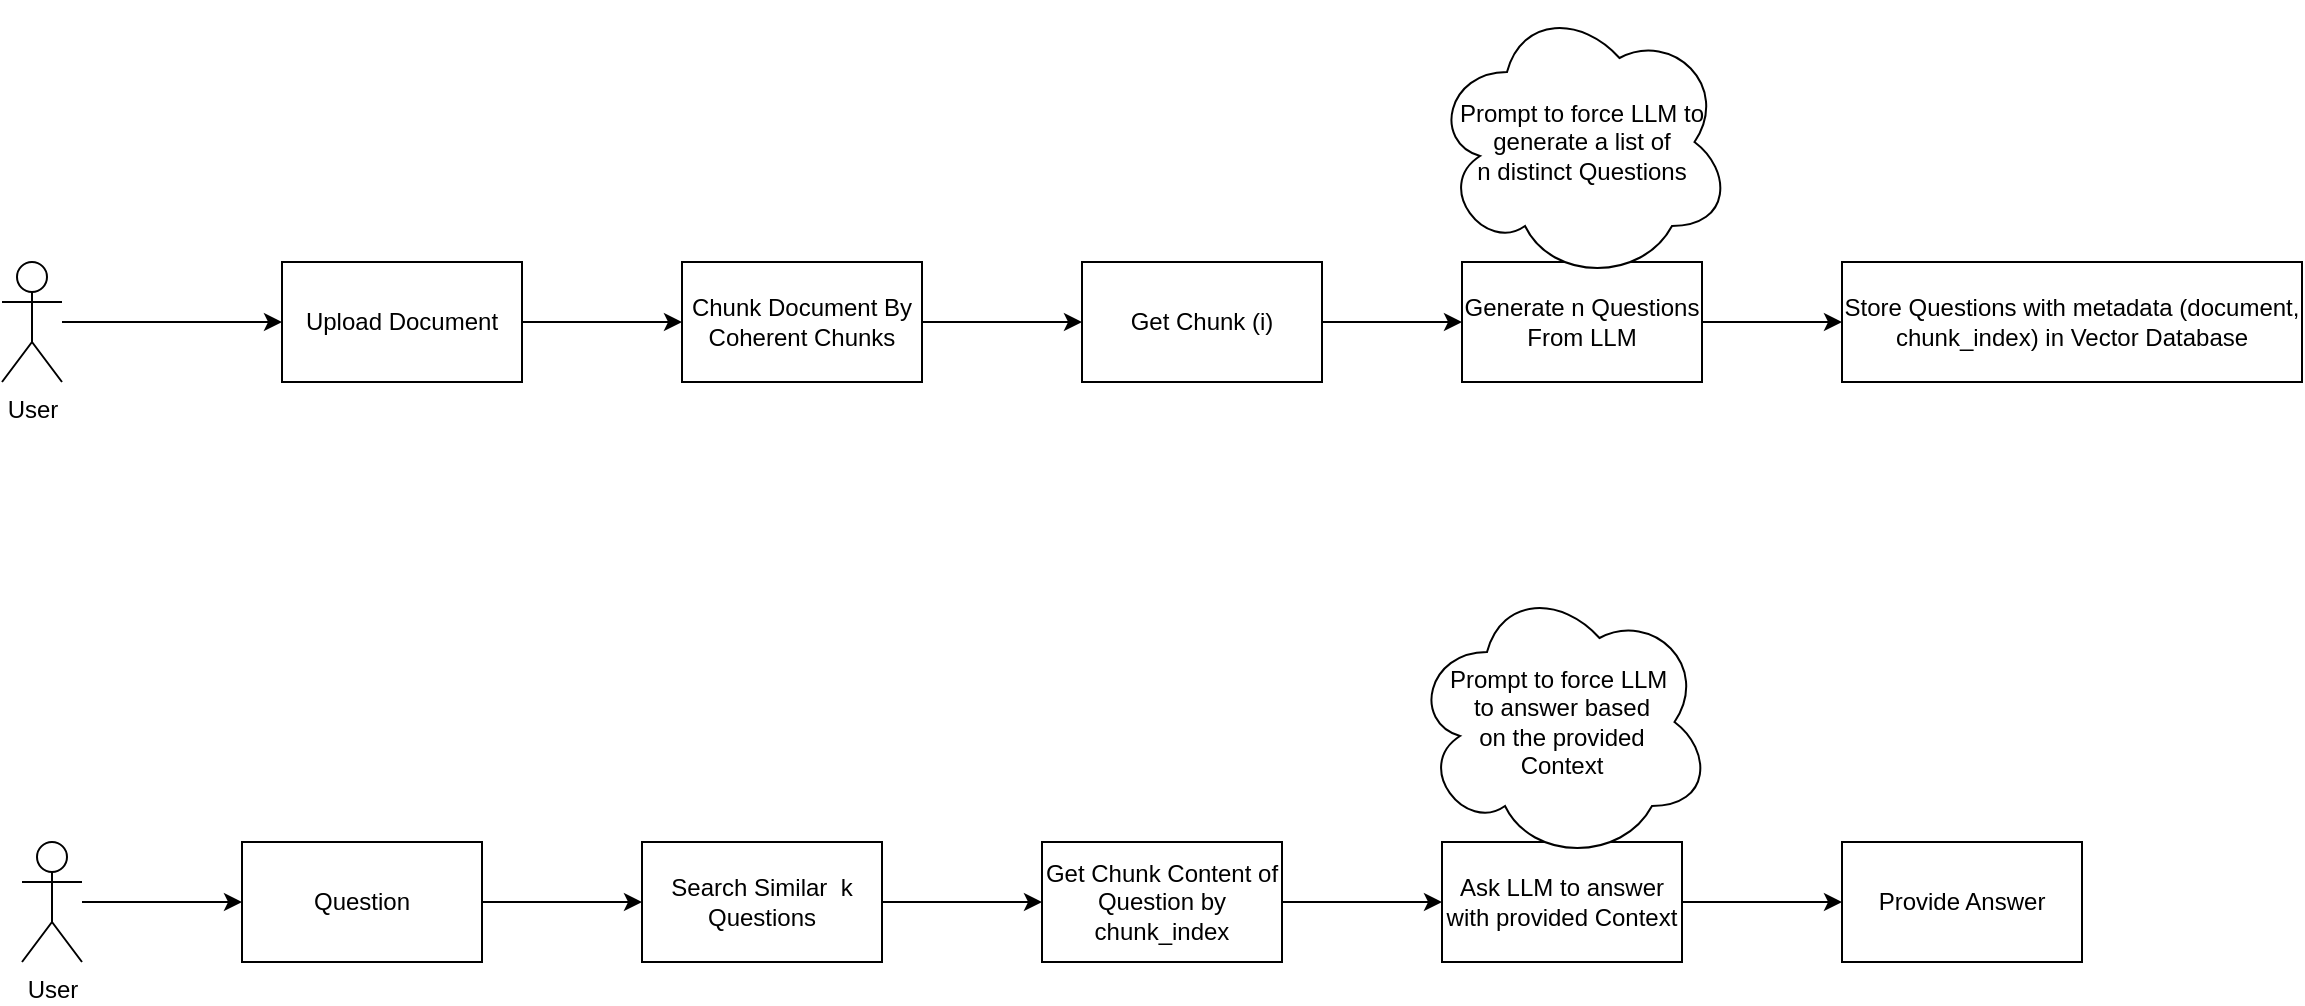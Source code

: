 <mxfile version="22.1.2" type="device">
  <diagram name="Page-1" id="2C6d-gQ309qO4pD7PwTt">
    <mxGraphModel dx="2309" dy="878" grid="1" gridSize="10" guides="1" tooltips="1" connect="1" arrows="1" fold="1" page="1" pageScale="1" pageWidth="827" pageHeight="1169" math="0" shadow="0">
      <root>
        <mxCell id="0" />
        <mxCell id="1" parent="0" />
        <mxCell id="cjCvPyRAgnISaWsA7HMy-3" value="" style="edgeStyle=orthogonalEdgeStyle;rounded=0;orthogonalLoop=1;jettySize=auto;html=1;" edge="1" parent="1" source="cjCvPyRAgnISaWsA7HMy-1" target="cjCvPyRAgnISaWsA7HMy-2">
          <mxGeometry relative="1" as="geometry" />
        </mxCell>
        <mxCell id="cjCvPyRAgnISaWsA7HMy-1" value="Upload Document" style="rounded=0;whiteSpace=wrap;html=1;" vertex="1" parent="1">
          <mxGeometry x="-110" y="190" width="120" height="60" as="geometry" />
        </mxCell>
        <mxCell id="cjCvPyRAgnISaWsA7HMy-5" value="" style="edgeStyle=orthogonalEdgeStyle;rounded=0;orthogonalLoop=1;jettySize=auto;html=1;" edge="1" parent="1" source="cjCvPyRAgnISaWsA7HMy-2" target="cjCvPyRAgnISaWsA7HMy-4">
          <mxGeometry relative="1" as="geometry" />
        </mxCell>
        <mxCell id="cjCvPyRAgnISaWsA7HMy-2" value="Chunk Document By Coherent Chunks" style="whiteSpace=wrap;html=1;rounded=0;" vertex="1" parent="1">
          <mxGeometry x="90" y="190" width="120" height="60" as="geometry" />
        </mxCell>
        <mxCell id="cjCvPyRAgnISaWsA7HMy-7" value="" style="edgeStyle=orthogonalEdgeStyle;rounded=0;orthogonalLoop=1;jettySize=auto;html=1;" edge="1" parent="1" source="cjCvPyRAgnISaWsA7HMy-4" target="cjCvPyRAgnISaWsA7HMy-6">
          <mxGeometry relative="1" as="geometry" />
        </mxCell>
        <mxCell id="cjCvPyRAgnISaWsA7HMy-4" value="Get Chunk (i)" style="whiteSpace=wrap;html=1;rounded=0;" vertex="1" parent="1">
          <mxGeometry x="290" y="190" width="120" height="60" as="geometry" />
        </mxCell>
        <mxCell id="cjCvPyRAgnISaWsA7HMy-9" value="" style="edgeStyle=orthogonalEdgeStyle;rounded=0;orthogonalLoop=1;jettySize=auto;html=1;" edge="1" parent="1" source="cjCvPyRAgnISaWsA7HMy-6" target="cjCvPyRAgnISaWsA7HMy-8">
          <mxGeometry relative="1" as="geometry" />
        </mxCell>
        <mxCell id="cjCvPyRAgnISaWsA7HMy-6" value="Generate n Questions From LLM" style="whiteSpace=wrap;html=1;rounded=0;" vertex="1" parent="1">
          <mxGeometry x="480" y="190" width="120" height="60" as="geometry" />
        </mxCell>
        <mxCell id="cjCvPyRAgnISaWsA7HMy-8" value="Store Questions with metadata (document, chunk_index) in Vector Database" style="whiteSpace=wrap;html=1;rounded=0;" vertex="1" parent="1">
          <mxGeometry x="670" y="190" width="230" height="60" as="geometry" />
        </mxCell>
        <mxCell id="cjCvPyRAgnISaWsA7HMy-11" style="edgeStyle=orthogonalEdgeStyle;rounded=0;orthogonalLoop=1;jettySize=auto;html=1;entryX=0;entryY=0.5;entryDx=0;entryDy=0;" edge="1" parent="1" source="cjCvPyRAgnISaWsA7HMy-10" target="cjCvPyRAgnISaWsA7HMy-1">
          <mxGeometry relative="1" as="geometry" />
        </mxCell>
        <mxCell id="cjCvPyRAgnISaWsA7HMy-10" value="User" style="shape=umlActor;verticalLabelPosition=bottom;verticalAlign=top;html=1;outlineConnect=0;" vertex="1" parent="1">
          <mxGeometry x="-250" y="190" width="30" height="60" as="geometry" />
        </mxCell>
        <mxCell id="cjCvPyRAgnISaWsA7HMy-17" style="edgeStyle=orthogonalEdgeStyle;rounded=0;orthogonalLoop=1;jettySize=auto;html=1;" edge="1" parent="1" source="cjCvPyRAgnISaWsA7HMy-12" target="cjCvPyRAgnISaWsA7HMy-16">
          <mxGeometry relative="1" as="geometry" />
        </mxCell>
        <mxCell id="cjCvPyRAgnISaWsA7HMy-12" value="User" style="shape=umlActor;verticalLabelPosition=bottom;verticalAlign=top;html=1;outlineConnect=0;" vertex="1" parent="1">
          <mxGeometry x="-240" y="480" width="30" height="60" as="geometry" />
        </mxCell>
        <mxCell id="cjCvPyRAgnISaWsA7HMy-19" value="" style="edgeStyle=orthogonalEdgeStyle;rounded=0;orthogonalLoop=1;jettySize=auto;html=1;" edge="1" parent="1" source="cjCvPyRAgnISaWsA7HMy-16" target="cjCvPyRAgnISaWsA7HMy-18">
          <mxGeometry relative="1" as="geometry" />
        </mxCell>
        <mxCell id="cjCvPyRAgnISaWsA7HMy-16" value="Question" style="rounded=0;whiteSpace=wrap;html=1;" vertex="1" parent="1">
          <mxGeometry x="-130" y="480" width="120" height="60" as="geometry" />
        </mxCell>
        <mxCell id="cjCvPyRAgnISaWsA7HMy-21" value="" style="edgeStyle=orthogonalEdgeStyle;rounded=0;orthogonalLoop=1;jettySize=auto;html=1;" edge="1" parent="1" source="cjCvPyRAgnISaWsA7HMy-18" target="cjCvPyRAgnISaWsA7HMy-20">
          <mxGeometry relative="1" as="geometry" />
        </mxCell>
        <mxCell id="cjCvPyRAgnISaWsA7HMy-18" value="Search Similar&amp;nbsp; k Questions" style="whiteSpace=wrap;html=1;rounded=0;" vertex="1" parent="1">
          <mxGeometry x="70" y="480" width="120" height="60" as="geometry" />
        </mxCell>
        <mxCell id="cjCvPyRAgnISaWsA7HMy-23" value="" style="edgeStyle=orthogonalEdgeStyle;rounded=0;orthogonalLoop=1;jettySize=auto;html=1;" edge="1" parent="1" source="cjCvPyRAgnISaWsA7HMy-20" target="cjCvPyRAgnISaWsA7HMy-22">
          <mxGeometry relative="1" as="geometry" />
        </mxCell>
        <mxCell id="cjCvPyRAgnISaWsA7HMy-20" value="Get Chunk Content of Question by chunk_index" style="whiteSpace=wrap;html=1;rounded=0;" vertex="1" parent="1">
          <mxGeometry x="270" y="480" width="120" height="60" as="geometry" />
        </mxCell>
        <mxCell id="cjCvPyRAgnISaWsA7HMy-25" value="" style="edgeStyle=orthogonalEdgeStyle;rounded=0;orthogonalLoop=1;jettySize=auto;html=1;" edge="1" parent="1" source="cjCvPyRAgnISaWsA7HMy-22" target="cjCvPyRAgnISaWsA7HMy-24">
          <mxGeometry relative="1" as="geometry" />
        </mxCell>
        <mxCell id="cjCvPyRAgnISaWsA7HMy-22" value="Ask LLM to answer with provided Context" style="whiteSpace=wrap;html=1;rounded=0;" vertex="1" parent="1">
          <mxGeometry x="470" y="480" width="120" height="60" as="geometry" />
        </mxCell>
        <mxCell id="cjCvPyRAgnISaWsA7HMy-24" value="Provide Answer" style="whiteSpace=wrap;html=1;rounded=0;" vertex="1" parent="1">
          <mxGeometry x="670" y="480" width="120" height="60" as="geometry" />
        </mxCell>
        <mxCell id="cjCvPyRAgnISaWsA7HMy-35" value="Prompt to force LLM to generate a list of &lt;br&gt;n distinct Questions" style="ellipse;shape=cloud;whiteSpace=wrap;html=1;" vertex="1" parent="1">
          <mxGeometry x="465" y="60" width="150" height="140" as="geometry" />
        </mxCell>
        <mxCell id="cjCvPyRAgnISaWsA7HMy-36" value="Prompt to force LLM&amp;nbsp;&lt;br&gt;to answer based&lt;br&gt;on the provided&lt;br&gt;Context" style="ellipse;shape=cloud;whiteSpace=wrap;html=1;" vertex="1" parent="1">
          <mxGeometry x="455" y="350" width="150" height="140" as="geometry" />
        </mxCell>
      </root>
    </mxGraphModel>
  </diagram>
</mxfile>
